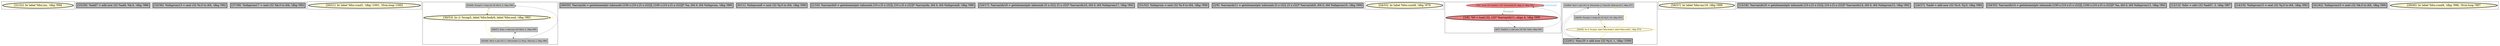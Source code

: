 
digraph G {





subgraph cluster22 {


node620 [penwidth=3.0,fontsize=20,fillcolor=lemonchiffon,label="[31/32]  br label %for.inc, !dbg !994",shape=ellipse,style=filled ]



}

subgraph cluster20 {


node618 [penwidth=3.0,fontsize=20,fillcolor=grey,label="[25/26]  %add7 = add nsw i32 %add, %k.0, !dbg !986",shape=rectangle,style=filled ]



}

subgraph cluster18 {


node616 [penwidth=3.0,fontsize=20,fillcolor=grey,label="[33/36]  %idxprom13 = sext i32 %i.0 to i64, !dbg !992",shape=rectangle,style=filled ]



}

subgraph cluster16 {


node614 [penwidth=3.0,fontsize=20,fillcolor=grey,label="[37/38]  %idxprom17 = sext i32 %k.0 to i64, !dbg !992",shape=rectangle,style=filled ]



}

subgraph cluster17 {


node615 [penwidth=3.0,fontsize=20,fillcolor=lemonchiffon,label="[20/21]  br label %for.cond1, !dbg !1001, !llvm.loop !1002",shape=ellipse,style=filled ]



}

subgraph cluster4 {


node597 [fillcolor=grey,label="[43/44]  %cmp5 = icmp slt i32 %k.0, 5, !dbg !982",shape=rectangle,style=filled ]
node596 [penwidth=3.0,fontsize=20,fillcolor=lemonchiffon,label="[30/53]  br i1 %cmp5, label %for.body6, label %for.end, !dbg !983",shape=ellipse,style=filled ]
node594 [fillcolor=grey,label="[45/48]  %k.0 = phi i32 [ 1, %for.body3 ], [ %inc, %for.inc ], !dbg !980",shape=rectangle,style=filled ]
node595 [fillcolor=grey,label="[46/47]  %inc = add nsw i32 %k.0, 1, !dbg !995",shape=rectangle,style=filled ]

node596->node596 [style=solid,color=gold,label="C",penwidth=1.0,fontcolor=gold ]
node596->node594 [style=solid,color=gold,label="C",penwidth=1.0,fontcolor=gold ]
node596->node597 [style=solid,color=gold,label="C",penwidth=1.0,fontcolor=gold ]
node597->node596 [style=solid,color=black,label="",penwidth=0.5,fontcolor=black ]
node595->node594 [style=solid,color=black,label="",penwidth=0.5,fontcolor=black ]
node594->node597 [style=solid,color=black,label="",penwidth=0.5,fontcolor=black ]
node594->node595 [style=solid,color=black,label="",penwidth=0.5,fontcolor=black ]
node596->node595 [style=solid,color=gold,label="C",penwidth=1.0,fontcolor=gold ]


}

subgraph cluster3 {


node593 [penwidth=3.0,fontsize=20,fillcolor=grey,label="[49/50]  %arrayidx = getelementptr inbounds [100 x [10 x [5 x i32]]], [100 x [10 x [5 x i32]]]* %a, i64 0, i64 %idxprom, !dbg !990",shape=rectangle,style=filled ]



}

subgraph cluster2 {


node592 [penwidth=3.0,fontsize=20,fillcolor=grey,label="[0/11]  %idxprom8 = sext i32 %j.0 to i64, !dbg !990",shape=rectangle,style=filled ]



}

subgraph cluster1 {


node591 [penwidth=3.0,fontsize=20,fillcolor=grey,label="[1/10]  %arrayidx9 = getelementptr inbounds [10 x [5 x i32]], [10 x [5 x i32]]* %arrayidx, i64 0, i64 %idxprom8, !dbg !990",shape=rectangle,style=filled ]



}

subgraph cluster12 {


node608 [penwidth=3.0,fontsize=20,fillcolor=grey,label="[16/17]  %arrayidx18 = getelementptr inbounds [5 x i32], [5 x i32]* %arrayidx16, i64 0, i64 %idxprom17, !dbg !992",shape=rectangle,style=filled ]



}

subgraph cluster5 {


node598 [penwidth=3.0,fontsize=20,fillcolor=grey,label="[51/52]  %idxprom = sext i32 %i.0 to i64, !dbg !990",shape=rectangle,style=filled ]



}

subgraph cluster0 {


node590 [penwidth=3.0,fontsize=20,fillcolor=grey,label="[2/9]  %arrayidx11 = getelementptr inbounds [5 x i32], [5 x i32]* %arrayidx9, i64 0, i64 %idxprom10, !dbg !990",shape=rectangle,style=filled ]



}

subgraph cluster6 {


node599 [penwidth=3.0,fontsize=20,fillcolor=lemonchiffon,label="[54/55]  br label %for.cond4, !dbg !979",shape=ellipse,style=filled ]



}

subgraph cluster14 {


node612 [fillcolor=lightcoral,label="[5/6]  store i32 %add12, i32* %arrayidx18, align 4, !dbg !993",shape=ellipse,style=filled ]
node610 [fillcolor=grey,label="[4/7]  %add12 = add nsw i32 %0, %div, !dbg !991",shape=rectangle,style=filled ]
node611 [penwidth=3.0,fontsize=20,fillcolor=lightcoral,label="[3/8]  %0 = load i32, i32* %arrayidx11, align 4, !dbg !990",shape=ellipse,style=filled ]

node611->node610 [style=solid,color=black,label="",penwidth=0.5,fontcolor=black ]
node610->node612 [style=solid,color=black,label="",penwidth=0.5,fontcolor=black ]
node612->node612 [style=solid,color=dodgerblue,label="O|indep|all",penwidth=1.0,fontcolor=dodgerblue ]
node612->node611 [style=solid,color=forestgreen,label="T|indep|all",penwidth=1.0,fontcolor=forestgreen ]


}

subgraph cluster7 {


node603 [fillcolor=grey,label="[23/60]  %j.0 = phi i32 [ 0, %for.body ], [ %inc20, %for.inc19 ], !dbg !971",shape=rectangle,style=filled ]
node602 [penwidth=3.0,fontsize=20,fillcolor=grey,label="[22/61]  %inc20 = add nsw i32 %j.0, 1, !dbg !1000",shape=rectangle,style=filled ]
node600 [fillcolor=lemonchiffon,label="[29/58]  br i1 %cmp2, label %for.body3, label %for.end21, !dbg !974",shape=ellipse,style=filled ]
node601 [fillcolor=grey,label="[28/59]  %cmp2 = icmp slt i32 %j.0, 10, !dbg !973",shape=rectangle,style=filled ]

node602->node603 [style=solid,color=black,label="",penwidth=0.5,fontcolor=black ]
node603->node601 [style=solid,color=black,label="",penwidth=0.5,fontcolor=black ]
node603->node602 [style=solid,color=black,label="",penwidth=0.5,fontcolor=black ]
node600->node601 [style=solid,color=gold,label="C",penwidth=1.0,fontcolor=gold ]
node600->node600 [style=solid,color=gold,label="C",penwidth=1.0,fontcolor=gold ]
node600->node603 [style=solid,color=gold,label="C",penwidth=1.0,fontcolor=gold ]
node601->node600 [style=solid,color=black,label="",penwidth=0.5,fontcolor=black ]
node600->node602 [style=solid,color=gold,label="C",penwidth=1.0,fontcolor=gold ]


}

subgraph cluster8 {


node604 [penwidth=3.0,fontsize=20,fillcolor=lemonchiffon,label="[56/57]  br label %for.inc19, !dbg !999",shape=ellipse,style=filled ]



}

subgraph cluster21 {


node619 [penwidth=3.0,fontsize=20,fillcolor=grey,label="[15/18]  %arrayidx16 = getelementptr inbounds [10 x [5 x i32]], [10 x [5 x i32]]* %arrayidx14, i64 0, i64 %idxprom15, !dbg !992",shape=rectangle,style=filled ]



}

subgraph cluster9 {


node605 [penwidth=3.0,fontsize=20,fillcolor=grey,label="[24/27]  %add = add nsw i32 %i.0, %j.0, !dbg !984",shape=rectangle,style=filled ]



}

subgraph cluster19 {


node617 [penwidth=3.0,fontsize=20,fillcolor=grey,label="[34/35]  %arrayidx14 = getelementptr inbounds [100 x [10 x [5 x i32]]], [100 x [10 x [5 x i32]]]* %a, i64 0, i64 %idxprom13, !dbg !992",shape=rectangle,style=filled ]



}

subgraph cluster10 {


node606 [penwidth=3.0,fontsize=20,fillcolor=grey,label="[12/13]  %div = sdiv i32 %add7, 3, !dbg !987",shape=rectangle,style=filled ]



}

subgraph cluster11 {


node607 [penwidth=3.0,fontsize=20,fillcolor=grey,label="[14/19]  %idxprom15 = sext i32 %j.0 to i64, !dbg !992",shape=rectangle,style=filled ]



}

subgraph cluster13 {


node609 [penwidth=3.0,fontsize=20,fillcolor=grey,label="[41/42]  %idxprom10 = sext i32 %k.0 to i64, !dbg !990",shape=rectangle,style=filled ]



}

subgraph cluster15 {


node613 [penwidth=3.0,fontsize=20,fillcolor=lemonchiffon,label="[39/40]  br label %for.cond4, !dbg !996, !llvm.loop !997",shape=ellipse,style=filled ]



}

}
